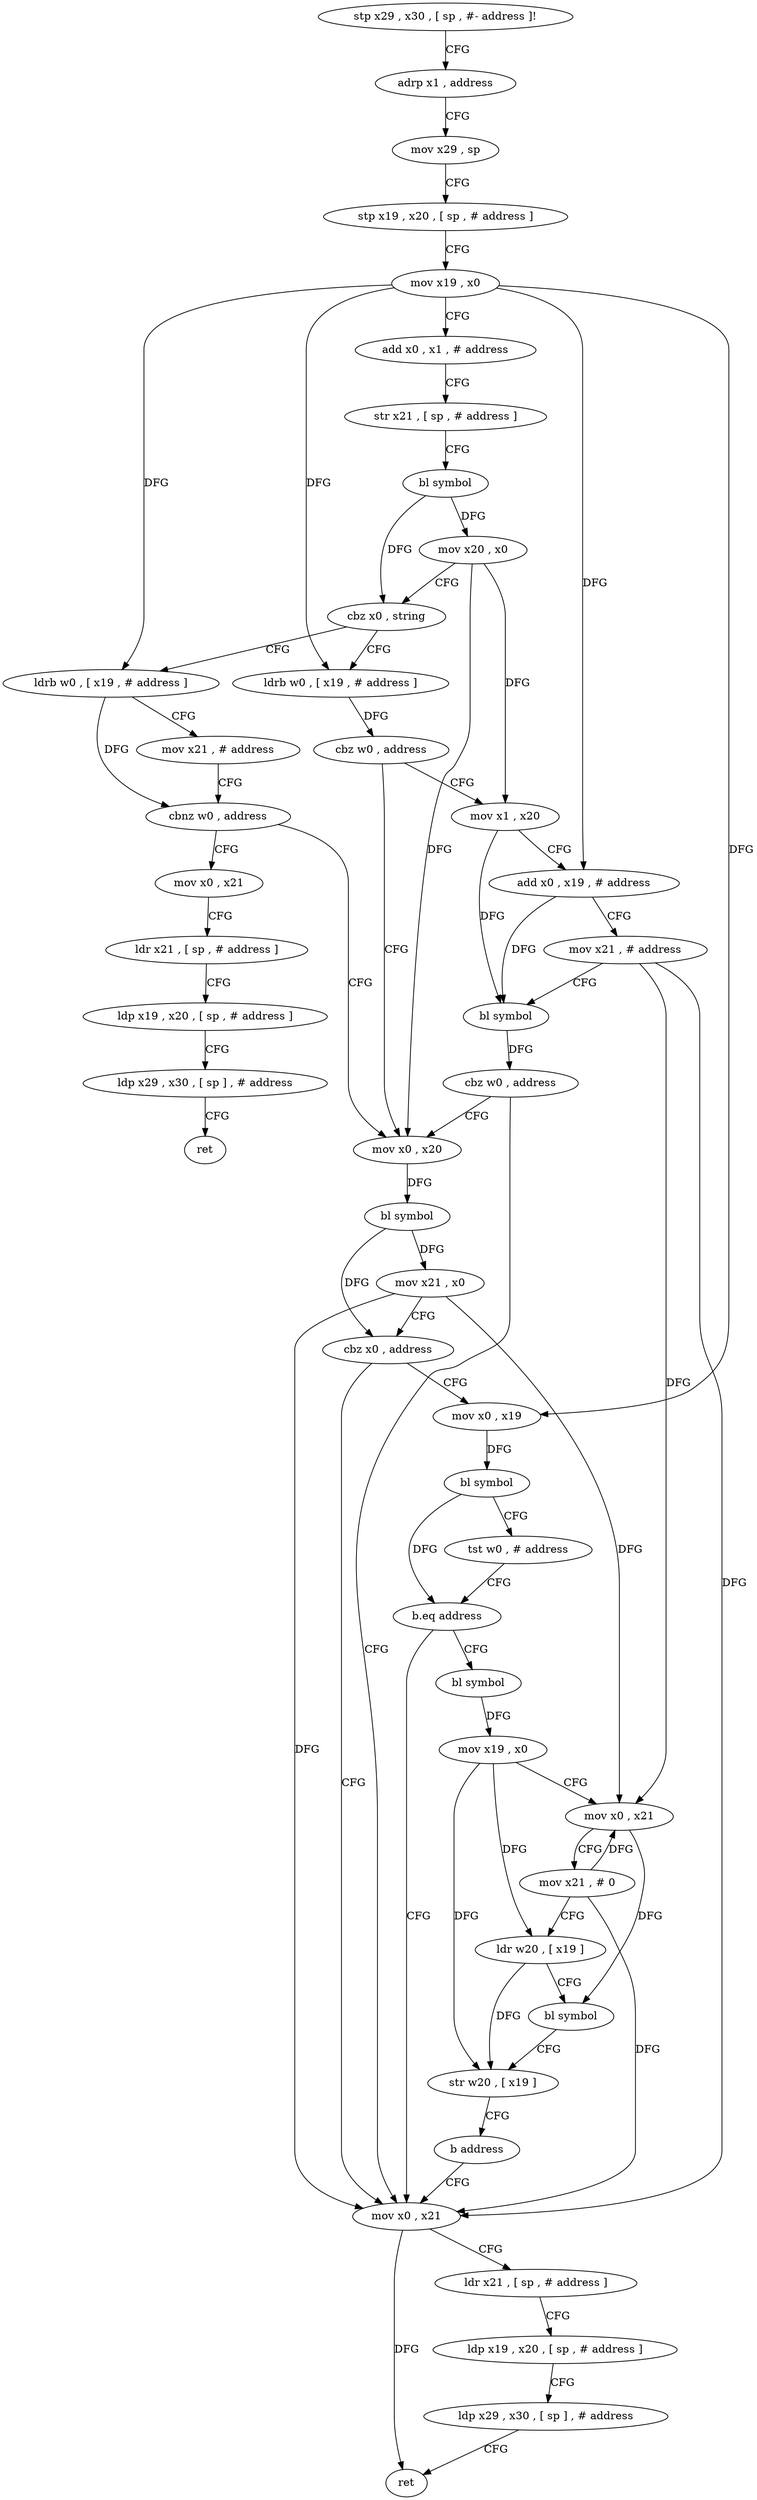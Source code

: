 digraph "func" {
"262968" [label = "stp x29 , x30 , [ sp , #- address ]!" ]
"262972" [label = "adrp x1 , address" ]
"262976" [label = "mov x29 , sp" ]
"262980" [label = "stp x19 , x20 , [ sp , # address ]" ]
"262984" [label = "mov x19 , x0" ]
"262988" [label = "add x0 , x1 , # address" ]
"262992" [label = "str x21 , [ sp , # address ]" ]
"262996" [label = "bl symbol" ]
"263000" [label = "mov x20 , x0" ]
"263004" [label = "cbz x0 , string" ]
"263088" [label = "ldrb w0 , [ x19 , # address ]" ]
"263008" [label = "ldrb w0 , [ x19 , # address ]" ]
"263092" [label = "mov x21 , # address" ]
"263096" [label = "cbnz w0 , address" ]
"263036" [label = "mov x0 , x20" ]
"263100" [label = "mov x0 , x21" ]
"263012" [label = "cbz w0 , address" ]
"263016" [label = "mov x1 , x20" ]
"263040" [label = "bl symbol" ]
"263044" [label = "mov x21 , x0" ]
"263048" [label = "cbz x0 , address" ]
"263068" [label = "mov x0 , x21" ]
"263052" [label = "mov x0 , x19" ]
"263104" [label = "ldr x21 , [ sp , # address ]" ]
"263108" [label = "ldp x19 , x20 , [ sp , # address ]" ]
"263112" [label = "ldp x29 , x30 , [ sp ] , # address" ]
"263116" [label = "ret" ]
"263020" [label = "add x0 , x19 , # address" ]
"263024" [label = "mov x21 , # address" ]
"263028" [label = "bl symbol" ]
"263032" [label = "cbz w0 , address" ]
"263072" [label = "ldr x21 , [ sp , # address ]" ]
"263076" [label = "ldp x19 , x20 , [ sp , # address ]" ]
"263080" [label = "ldp x29 , x30 , [ sp ] , # address" ]
"263084" [label = "ret" ]
"263056" [label = "bl symbol" ]
"263060" [label = "tst w0 , # address" ]
"263064" [label = "b.eq address" ]
"263120" [label = "bl symbol" ]
"263124" [label = "mov x19 , x0" ]
"263128" [label = "mov x0 , x21" ]
"263132" [label = "mov x21 , # 0" ]
"263136" [label = "ldr w20 , [ x19 ]" ]
"263140" [label = "bl symbol" ]
"263144" [label = "str w20 , [ x19 ]" ]
"263148" [label = "b address" ]
"262968" -> "262972" [ label = "CFG" ]
"262972" -> "262976" [ label = "CFG" ]
"262976" -> "262980" [ label = "CFG" ]
"262980" -> "262984" [ label = "CFG" ]
"262984" -> "262988" [ label = "CFG" ]
"262984" -> "263088" [ label = "DFG" ]
"262984" -> "263008" [ label = "DFG" ]
"262984" -> "263020" [ label = "DFG" ]
"262984" -> "263052" [ label = "DFG" ]
"262988" -> "262992" [ label = "CFG" ]
"262992" -> "262996" [ label = "CFG" ]
"262996" -> "263000" [ label = "DFG" ]
"262996" -> "263004" [ label = "DFG" ]
"263000" -> "263004" [ label = "CFG" ]
"263000" -> "263036" [ label = "DFG" ]
"263000" -> "263016" [ label = "DFG" ]
"263004" -> "263088" [ label = "CFG" ]
"263004" -> "263008" [ label = "CFG" ]
"263088" -> "263092" [ label = "CFG" ]
"263088" -> "263096" [ label = "DFG" ]
"263008" -> "263012" [ label = "DFG" ]
"263092" -> "263096" [ label = "CFG" ]
"263096" -> "263036" [ label = "CFG" ]
"263096" -> "263100" [ label = "CFG" ]
"263036" -> "263040" [ label = "DFG" ]
"263100" -> "263104" [ label = "CFG" ]
"263012" -> "263036" [ label = "CFG" ]
"263012" -> "263016" [ label = "CFG" ]
"263016" -> "263020" [ label = "CFG" ]
"263016" -> "263028" [ label = "DFG" ]
"263040" -> "263044" [ label = "DFG" ]
"263040" -> "263048" [ label = "DFG" ]
"263044" -> "263048" [ label = "CFG" ]
"263044" -> "263068" [ label = "DFG" ]
"263044" -> "263128" [ label = "DFG" ]
"263048" -> "263068" [ label = "CFG" ]
"263048" -> "263052" [ label = "CFG" ]
"263068" -> "263072" [ label = "CFG" ]
"263068" -> "263084" [ label = "DFG" ]
"263052" -> "263056" [ label = "DFG" ]
"263104" -> "263108" [ label = "CFG" ]
"263108" -> "263112" [ label = "CFG" ]
"263112" -> "263116" [ label = "CFG" ]
"263020" -> "263024" [ label = "CFG" ]
"263020" -> "263028" [ label = "DFG" ]
"263024" -> "263028" [ label = "CFG" ]
"263024" -> "263068" [ label = "DFG" ]
"263024" -> "263128" [ label = "DFG" ]
"263028" -> "263032" [ label = "DFG" ]
"263032" -> "263068" [ label = "CFG" ]
"263032" -> "263036" [ label = "CFG" ]
"263072" -> "263076" [ label = "CFG" ]
"263076" -> "263080" [ label = "CFG" ]
"263080" -> "263084" [ label = "CFG" ]
"263056" -> "263060" [ label = "CFG" ]
"263056" -> "263064" [ label = "DFG" ]
"263060" -> "263064" [ label = "CFG" ]
"263064" -> "263120" [ label = "CFG" ]
"263064" -> "263068" [ label = "CFG" ]
"263120" -> "263124" [ label = "DFG" ]
"263124" -> "263128" [ label = "CFG" ]
"263124" -> "263136" [ label = "DFG" ]
"263124" -> "263144" [ label = "DFG" ]
"263128" -> "263132" [ label = "CFG" ]
"263128" -> "263140" [ label = "DFG" ]
"263132" -> "263136" [ label = "CFG" ]
"263132" -> "263068" [ label = "DFG" ]
"263132" -> "263128" [ label = "DFG" ]
"263136" -> "263140" [ label = "CFG" ]
"263136" -> "263144" [ label = "DFG" ]
"263140" -> "263144" [ label = "CFG" ]
"263144" -> "263148" [ label = "CFG" ]
"263148" -> "263068" [ label = "CFG" ]
}
